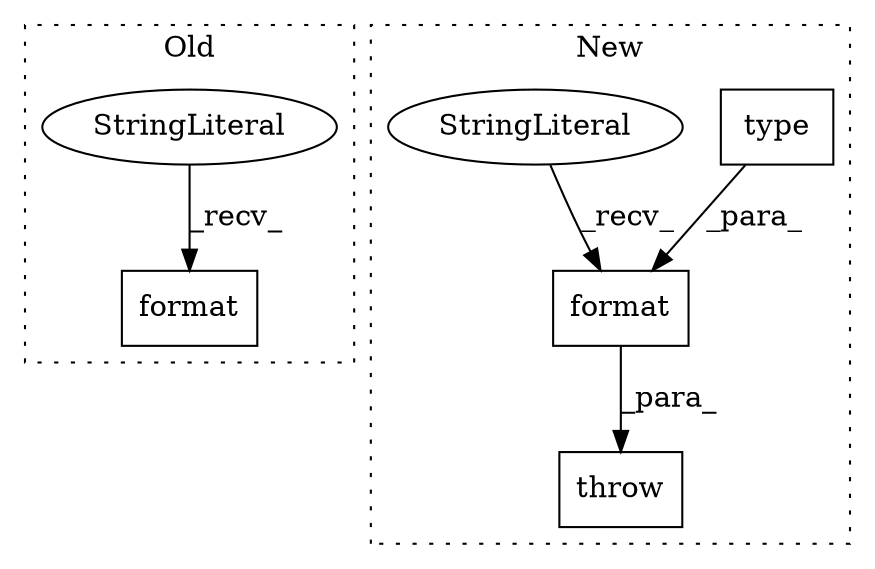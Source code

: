 digraph G {
subgraph cluster0 {
1 [label="format" a="32" s="679,703" l="7,1" shape="box"];
5 [label="StringLiteral" a="45" s="632" l="46" shape="ellipse"];
label = "Old";
style="dotted";
}
subgraph cluster1 {
2 [label="type" a="32" s="688,697" l="5,1" shape="box"];
3 [label="format" a="32" s="681,711" l="7,1" shape="box"];
4 [label="StringLiteral" a="45" s="634" l="46" shape="ellipse"];
6 [label="throw" a="53" s="718" l="6" shape="box"];
label = "New";
style="dotted";
}
2 -> 3 [label="_para_"];
3 -> 6 [label="_para_"];
4 -> 3 [label="_recv_"];
5 -> 1 [label="_recv_"];
}